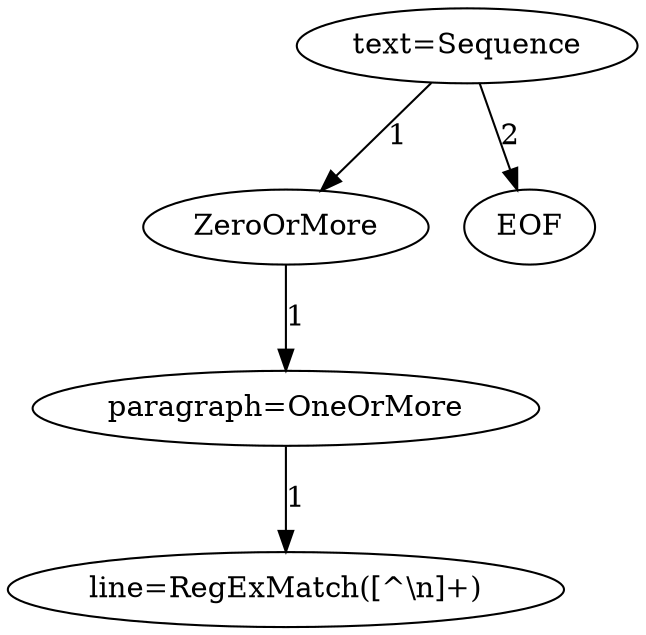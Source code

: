 digraph arpeggio_graph {
139703240694944 [label="text=Sequence"];
139703240694944->139703240694896 [label="1"]

139703240694896 [label="ZeroOrMore"];
139703240694896->139703240692880 [label="1"]

139703240692880 [label="paragraph=OneOrMore"];
139703240692880->139703240823472 [label="1"]

139703240823472 [label="line=RegExMatch([^\\n]+)"];
139703240694944->139703240695424 [label="2"]

139703240695424 [label="EOF"];
}